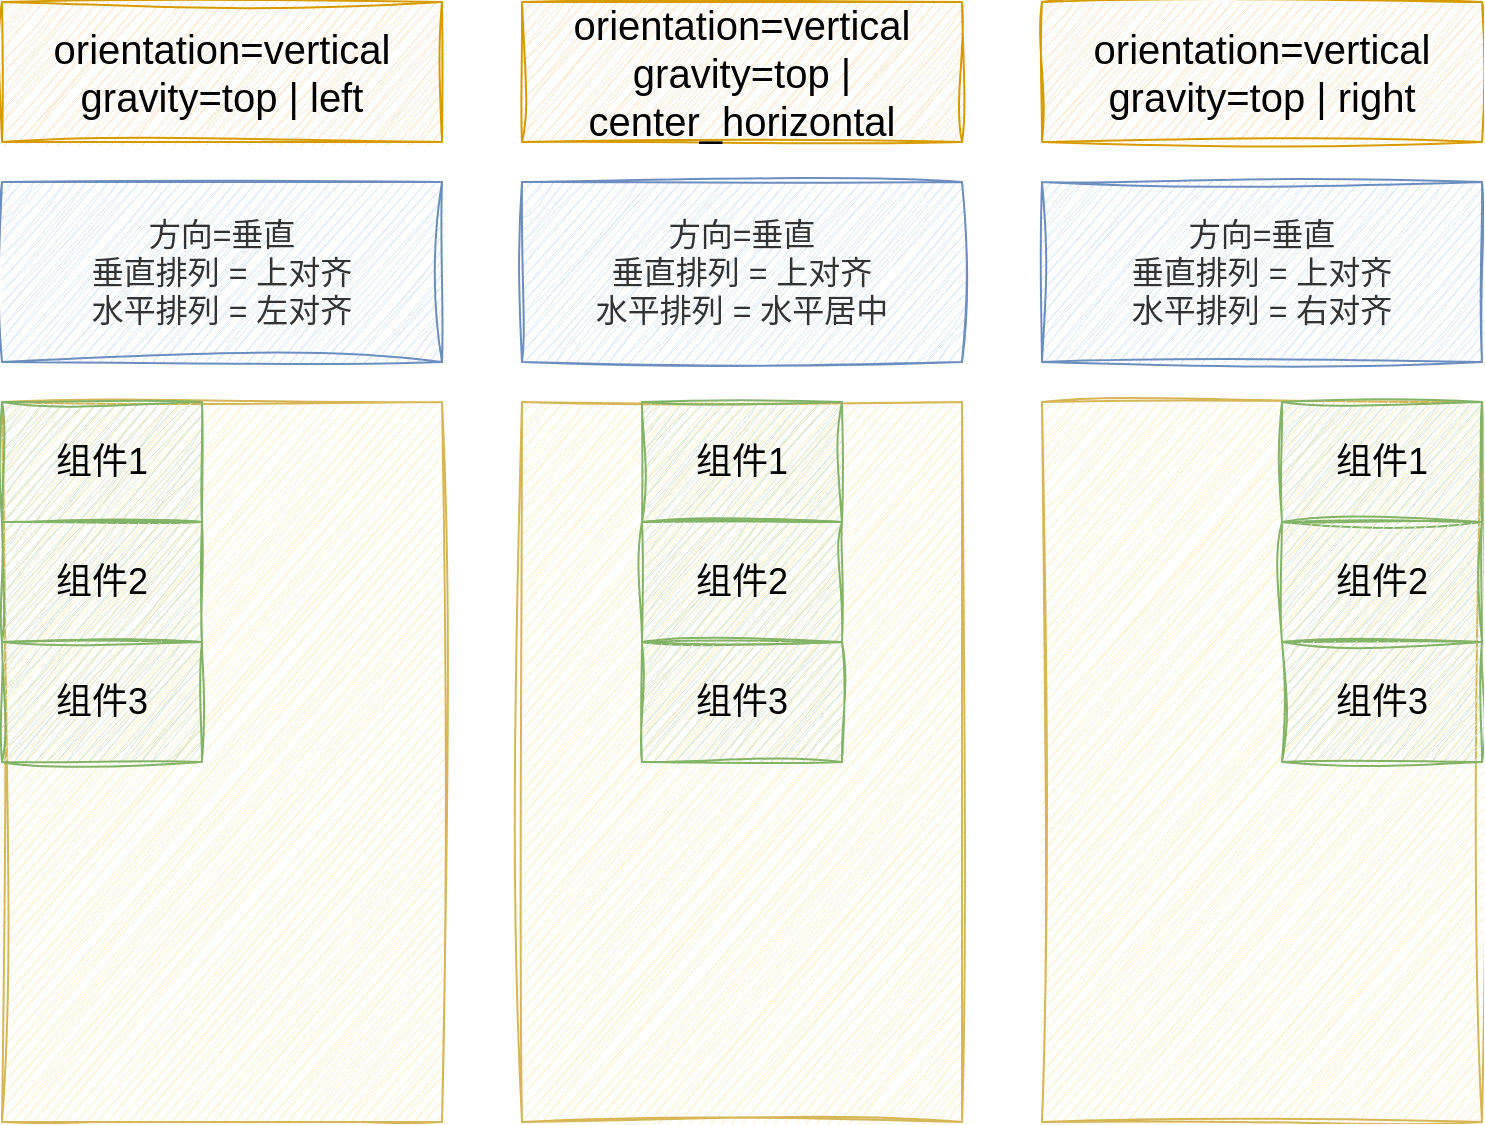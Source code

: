 <mxfile version="28.1.2">
  <diagram name="Page-1" id="upkZ71F6f9ZwZEDxe2vs">
    <mxGraphModel dx="1051" dy="1848" grid="1" gridSize="10" guides="1" tooltips="1" connect="1" arrows="1" fold="1" page="1" pageScale="1" pageWidth="850" pageHeight="1100" math="0" shadow="0">
      <root>
        <mxCell id="0" />
        <mxCell id="1" parent="0" />
        <mxCell id="ixjflZRY3q_1Zia4ttAa-1" value="" style="rounded=0;whiteSpace=wrap;html=1;fillColor=#fff2cc;strokeColor=#d6b656;shadow=0;sketch=1;curveFitting=1;jiggle=2;" parent="1" vertex="1">
          <mxGeometry x="60" y="30" width="220" height="360" as="geometry" />
        </mxCell>
        <mxCell id="ixjflZRY3q_1Zia4ttAa-2" value="&lt;font style=&quot;font-size: 18px;&quot;&gt;组件1&lt;/font&gt;" style="rounded=0;whiteSpace=wrap;html=1;fillColor=#d5e8d4;strokeColor=#82b366;shadow=0;sketch=1;curveFitting=1;jiggle=2;" parent="1" vertex="1">
          <mxGeometry x="60" y="30" width="100" height="60" as="geometry" />
        </mxCell>
        <mxCell id="ixjflZRY3q_1Zia4ttAa-3" value="&lt;font style=&quot;font-size: 18px;&quot;&gt;组件2&lt;/font&gt;" style="rounded=0;whiteSpace=wrap;html=1;fillColor=#d5e8d4;strokeColor=#82b366;shadow=0;sketch=1;curveFitting=1;jiggle=2;" parent="1" vertex="1">
          <mxGeometry x="60" y="90" width="100" height="60" as="geometry" />
        </mxCell>
        <mxCell id="ixjflZRY3q_1Zia4ttAa-4" value="&lt;font style=&quot;font-size: 18px;&quot;&gt;组件3&lt;/font&gt;" style="rounded=0;whiteSpace=wrap;html=1;fillColor=#d5e8d4;strokeColor=#82b366;shadow=0;sketch=1;curveFitting=1;jiggle=2;" parent="1" vertex="1">
          <mxGeometry x="60" y="150" width="100" height="60" as="geometry" />
        </mxCell>
        <mxCell id="ixjflZRY3q_1Zia4ttAa-5" value="orientation=vertical&lt;div&gt;gravity=top | left&lt;/div&gt;" style="text;html=1;align=center;verticalAlign=middle;whiteSpace=wrap;rounded=0;fontSize=20;fillColor=#ffe6cc;strokeColor=#d79b00;sketch=1;curveFitting=1;jiggle=2;" parent="1" vertex="1">
          <mxGeometry x="60" y="-170" width="220" height="70" as="geometry" />
        </mxCell>
        <mxCell id="ixjflZRY3q_1Zia4ttAa-18" value="" style="rounded=0;whiteSpace=wrap;html=1;fillColor=#fff2cc;strokeColor=#d6b656;shadow=0;sketch=1;curveFitting=1;jiggle=2;" parent="1" vertex="1">
          <mxGeometry x="580" y="30" width="220" height="360" as="geometry" />
        </mxCell>
        <mxCell id="ixjflZRY3q_1Zia4ttAa-19" value="&lt;font style=&quot;font-size: 18px;&quot;&gt;组件1&lt;/font&gt;" style="rounded=0;whiteSpace=wrap;html=1;fillColor=#d5e8d4;strokeColor=#82b366;shadow=0;sketch=1;curveFitting=1;jiggle=2;" parent="1" vertex="1">
          <mxGeometry x="700" y="30" width="100" height="60" as="geometry" />
        </mxCell>
        <mxCell id="ixjflZRY3q_1Zia4ttAa-20" value="&lt;font style=&quot;font-size: 18px;&quot;&gt;组件2&lt;/font&gt;" style="rounded=0;whiteSpace=wrap;html=1;fillColor=#d5e8d4;strokeColor=#82b366;shadow=0;sketch=1;curveFitting=1;jiggle=2;" parent="1" vertex="1">
          <mxGeometry x="700" y="90" width="100" height="60" as="geometry" />
        </mxCell>
        <mxCell id="ixjflZRY3q_1Zia4ttAa-21" value="&lt;font style=&quot;font-size: 18px;&quot;&gt;组件3&lt;/font&gt;" style="rounded=0;whiteSpace=wrap;html=1;fillColor=#d5e8d4;strokeColor=#82b366;shadow=0;sketch=1;curveFitting=1;jiggle=2;" parent="1" vertex="1">
          <mxGeometry x="700" y="150" width="100" height="60" as="geometry" />
        </mxCell>
        <mxCell id="ixjflZRY3q_1Zia4ttAa-23" value="&lt;font style=&quot;font-size: 16px;&quot;&gt;方向=垂直&lt;/font&gt;&lt;div&gt;&lt;font style=&quot;font-size: 16px;&quot;&gt;垂直排列 = 上对齐&lt;/font&gt;&lt;div&gt;&lt;font style=&quot;font-size: 16px;&quot;&gt;水平排列 = 左对齐&lt;/font&gt;&lt;/div&gt;&lt;/div&gt;" style="text;html=1;align=center;verticalAlign=middle;whiteSpace=wrap;rounded=0;fillColor=#dae8fc;strokeColor=#6c8ebf;fontColor=#333333;sketch=1;curveFitting=1;jiggle=2;" parent="1" vertex="1">
          <mxGeometry x="60" y="-80" width="220" height="90" as="geometry" />
        </mxCell>
        <mxCell id="ixjflZRY3q_1Zia4ttAa-24" value="orientation=vertical&lt;div&gt;gravity=top | right&lt;/div&gt;" style="text;html=1;align=center;verticalAlign=middle;whiteSpace=wrap;rounded=0;fontSize=20;fillColor=#ffe6cc;strokeColor=#d79b00;sketch=1;curveFitting=1;jiggle=2;" parent="1" vertex="1">
          <mxGeometry x="580" y="-170" width="220" height="70" as="geometry" />
        </mxCell>
        <mxCell id="ixjflZRY3q_1Zia4ttAa-25" value="&lt;font style=&quot;font-size: 16px;&quot;&gt;方向=垂直&lt;/font&gt;&lt;div&gt;&lt;font style=&quot;font-size: 16px;&quot;&gt;垂直排列 = 上对齐&lt;/font&gt;&lt;div&gt;&lt;font style=&quot;font-size: 16px;&quot;&gt;水平排列 = 右对齐&lt;/font&gt;&lt;/div&gt;&lt;/div&gt;" style="text;html=1;align=center;verticalAlign=middle;whiteSpace=wrap;rounded=0;fillColor=#dae8fc;strokeColor=#6c8ebf;fontColor=#333333;sketch=1;curveFitting=1;jiggle=2;" parent="1" vertex="1">
          <mxGeometry x="580" y="-80" width="220" height="90" as="geometry" />
        </mxCell>
        <mxCell id="6paHFq5QRWfq41MA3Gtf-1" value="" style="rounded=0;whiteSpace=wrap;html=1;fillColor=#fff2cc;strokeColor=#d6b656;shadow=0;sketch=1;curveFitting=1;jiggle=2;" vertex="1" parent="1">
          <mxGeometry x="320" y="30" width="220" height="360" as="geometry" />
        </mxCell>
        <mxCell id="6paHFq5QRWfq41MA3Gtf-2" value="&lt;font style=&quot;font-size: 18px;&quot;&gt;组件1&lt;/font&gt;" style="rounded=0;whiteSpace=wrap;html=1;fillColor=#d5e8d4;strokeColor=#82b366;shadow=0;sketch=1;curveFitting=1;jiggle=2;" vertex="1" parent="1">
          <mxGeometry x="380" y="30" width="100" height="60" as="geometry" />
        </mxCell>
        <mxCell id="6paHFq5QRWfq41MA3Gtf-3" value="&lt;font style=&quot;font-size: 18px;&quot;&gt;组件2&lt;/font&gt;" style="rounded=0;whiteSpace=wrap;html=1;fillColor=#d5e8d4;strokeColor=#82b366;shadow=0;sketch=1;curveFitting=1;jiggle=2;" vertex="1" parent="1">
          <mxGeometry x="380" y="90" width="100" height="60" as="geometry" />
        </mxCell>
        <mxCell id="6paHFq5QRWfq41MA3Gtf-4" value="&lt;font style=&quot;font-size: 18px;&quot;&gt;组件3&lt;/font&gt;" style="rounded=0;whiteSpace=wrap;html=1;fillColor=#d5e8d4;strokeColor=#82b366;shadow=0;sketch=1;curveFitting=1;jiggle=2;" vertex="1" parent="1">
          <mxGeometry x="380" y="150" width="100" height="60" as="geometry" />
        </mxCell>
        <mxCell id="6paHFq5QRWfq41MA3Gtf-5" value="orientation=vertical&lt;div&gt;gravity=top | center_horizontal&lt;/div&gt;" style="text;html=1;align=center;verticalAlign=middle;whiteSpace=wrap;rounded=0;fontSize=20;fillColor=#ffe6cc;strokeColor=#d79b00;sketch=1;curveFitting=1;jiggle=2;" vertex="1" parent="1">
          <mxGeometry x="320" y="-170" width="220" height="70" as="geometry" />
        </mxCell>
        <mxCell id="6paHFq5QRWfq41MA3Gtf-6" value="&lt;font style=&quot;font-size: 16px;&quot;&gt;方向=垂直&lt;/font&gt;&lt;div&gt;&lt;font style=&quot;font-size: 16px;&quot;&gt;垂直排列 = 上对齐&lt;/font&gt;&lt;div&gt;&lt;font style=&quot;font-size: 16px;&quot;&gt;水平排列 = 水平居中&lt;/font&gt;&lt;/div&gt;&lt;/div&gt;" style="text;html=1;align=center;verticalAlign=middle;whiteSpace=wrap;rounded=0;fillColor=#dae8fc;strokeColor=#6c8ebf;fontColor=#333333;sketch=1;curveFitting=1;jiggle=2;" vertex="1" parent="1">
          <mxGeometry x="320" y="-80" width="220" height="90" as="geometry" />
        </mxCell>
      </root>
    </mxGraphModel>
  </diagram>
</mxfile>
